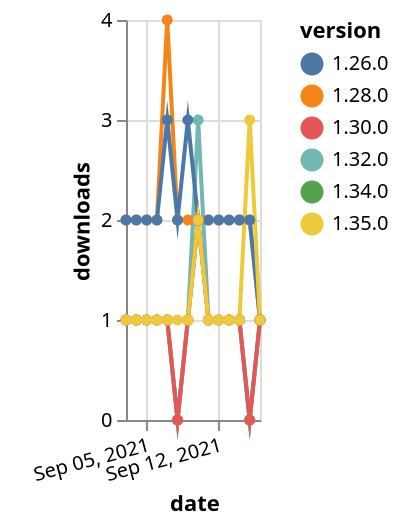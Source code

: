 {"$schema": "https://vega.github.io/schema/vega-lite/v5.json", "description": "A simple bar chart with embedded data.", "data": {"values": [{"date": "2021-09-03", "total": 189, "delta": 1, "version": "1.34.0"}, {"date": "2021-09-04", "total": 190, "delta": 1, "version": "1.34.0"}, {"date": "2021-09-05", "total": 191, "delta": 1, "version": "1.34.0"}, {"date": "2021-09-06", "total": 192, "delta": 1, "version": "1.34.0"}, {"date": "2021-09-07", "total": 193, "delta": 1, "version": "1.34.0"}, {"date": "2021-09-08", "total": 193, "delta": 0, "version": "1.34.0"}, {"date": "2021-09-09", "total": 194, "delta": 1, "version": "1.34.0"}, {"date": "2021-09-10", "total": 196, "delta": 2, "version": "1.34.0"}, {"date": "2021-09-11", "total": 197, "delta": 1, "version": "1.34.0"}, {"date": "2021-09-12", "total": 198, "delta": 1, "version": "1.34.0"}, {"date": "2021-09-13", "total": 199, "delta": 1, "version": "1.34.0"}, {"date": "2021-09-14", "total": 200, "delta": 1, "version": "1.34.0"}, {"date": "2021-09-15", "total": 200, "delta": 0, "version": "1.34.0"}, {"date": "2021-09-16", "total": 201, "delta": 1, "version": "1.34.0"}, {"date": "2021-09-03", "total": 203, "delta": 1, "version": "1.32.0"}, {"date": "2021-09-04", "total": 204, "delta": 1, "version": "1.32.0"}, {"date": "2021-09-05", "total": 205, "delta": 1, "version": "1.32.0"}, {"date": "2021-09-06", "total": 206, "delta": 1, "version": "1.32.0"}, {"date": "2021-09-07", "total": 207, "delta": 1, "version": "1.32.0"}, {"date": "2021-09-08", "total": 207, "delta": 0, "version": "1.32.0"}, {"date": "2021-09-09", "total": 208, "delta": 1, "version": "1.32.0"}, {"date": "2021-09-10", "total": 211, "delta": 3, "version": "1.32.0"}, {"date": "2021-09-11", "total": 212, "delta": 1, "version": "1.32.0"}, {"date": "2021-09-12", "total": 213, "delta": 1, "version": "1.32.0"}, {"date": "2021-09-13", "total": 214, "delta": 1, "version": "1.32.0"}, {"date": "2021-09-14", "total": 215, "delta": 1, "version": "1.32.0"}, {"date": "2021-09-15", "total": 215, "delta": 0, "version": "1.32.0"}, {"date": "2021-09-16", "total": 216, "delta": 1, "version": "1.32.0"}, {"date": "2021-09-03", "total": 2436, "delta": 2, "version": "1.28.0"}, {"date": "2021-09-04", "total": 2438, "delta": 2, "version": "1.28.0"}, {"date": "2021-09-05", "total": 2440, "delta": 2, "version": "1.28.0"}, {"date": "2021-09-06", "total": 2442, "delta": 2, "version": "1.28.0"}, {"date": "2021-09-07", "total": 2446, "delta": 4, "version": "1.28.0"}, {"date": "2021-09-08", "total": 2448, "delta": 2, "version": "1.28.0"}, {"date": "2021-09-09", "total": 2450, "delta": 2, "version": "1.28.0"}, {"date": "2021-09-10", "total": 2452, "delta": 2, "version": "1.28.0"}, {"date": "2021-09-11", "total": 2454, "delta": 2, "version": "1.28.0"}, {"date": "2021-09-12", "total": 2456, "delta": 2, "version": "1.28.0"}, {"date": "2021-09-13", "total": 2458, "delta": 2, "version": "1.28.0"}, {"date": "2021-09-14", "total": 2460, "delta": 2, "version": "1.28.0"}, {"date": "2021-09-15", "total": 2462, "delta": 2, "version": "1.28.0"}, {"date": "2021-09-16", "total": 2463, "delta": 1, "version": "1.28.0"}, {"date": "2021-09-03", "total": 2380, "delta": 2, "version": "1.26.0"}, {"date": "2021-09-04", "total": 2382, "delta": 2, "version": "1.26.0"}, {"date": "2021-09-05", "total": 2384, "delta": 2, "version": "1.26.0"}, {"date": "2021-09-06", "total": 2386, "delta": 2, "version": "1.26.0"}, {"date": "2021-09-07", "total": 2389, "delta": 3, "version": "1.26.0"}, {"date": "2021-09-08", "total": 2391, "delta": 2, "version": "1.26.0"}, {"date": "2021-09-09", "total": 2394, "delta": 3, "version": "1.26.0"}, {"date": "2021-09-10", "total": 2396, "delta": 2, "version": "1.26.0"}, {"date": "2021-09-11", "total": 2398, "delta": 2, "version": "1.26.0"}, {"date": "2021-09-12", "total": 2400, "delta": 2, "version": "1.26.0"}, {"date": "2021-09-13", "total": 2402, "delta": 2, "version": "1.26.0"}, {"date": "2021-09-14", "total": 2404, "delta": 2, "version": "1.26.0"}, {"date": "2021-09-15", "total": 2406, "delta": 2, "version": "1.26.0"}, {"date": "2021-09-16", "total": 2407, "delta": 1, "version": "1.26.0"}, {"date": "2021-09-03", "total": 255, "delta": 1, "version": "1.30.0"}, {"date": "2021-09-04", "total": 256, "delta": 1, "version": "1.30.0"}, {"date": "2021-09-05", "total": 257, "delta": 1, "version": "1.30.0"}, {"date": "2021-09-06", "total": 258, "delta": 1, "version": "1.30.0"}, {"date": "2021-09-07", "total": 259, "delta": 1, "version": "1.30.0"}, {"date": "2021-09-08", "total": 259, "delta": 0, "version": "1.30.0"}, {"date": "2021-09-09", "total": 260, "delta": 1, "version": "1.30.0"}, {"date": "2021-09-10", "total": 262, "delta": 2, "version": "1.30.0"}, {"date": "2021-09-11", "total": 263, "delta": 1, "version": "1.30.0"}, {"date": "2021-09-12", "total": 264, "delta": 1, "version": "1.30.0"}, {"date": "2021-09-13", "total": 265, "delta": 1, "version": "1.30.0"}, {"date": "2021-09-14", "total": 266, "delta": 1, "version": "1.30.0"}, {"date": "2021-09-15", "total": 266, "delta": 0, "version": "1.30.0"}, {"date": "2021-09-16", "total": 267, "delta": 1, "version": "1.30.0"}, {"date": "2021-09-03", "total": 164, "delta": 1, "version": "1.35.0"}, {"date": "2021-09-04", "total": 165, "delta": 1, "version": "1.35.0"}, {"date": "2021-09-05", "total": 166, "delta": 1, "version": "1.35.0"}, {"date": "2021-09-06", "total": 167, "delta": 1, "version": "1.35.0"}, {"date": "2021-09-07", "total": 168, "delta": 1, "version": "1.35.0"}, {"date": "2021-09-08", "total": 169, "delta": 1, "version": "1.35.0"}, {"date": "2021-09-09", "total": 170, "delta": 1, "version": "1.35.0"}, {"date": "2021-09-10", "total": 172, "delta": 2, "version": "1.35.0"}, {"date": "2021-09-11", "total": 173, "delta": 1, "version": "1.35.0"}, {"date": "2021-09-12", "total": 174, "delta": 1, "version": "1.35.0"}, {"date": "2021-09-13", "total": 175, "delta": 1, "version": "1.35.0"}, {"date": "2021-09-14", "total": 176, "delta": 1, "version": "1.35.0"}, {"date": "2021-09-15", "total": 179, "delta": 3, "version": "1.35.0"}, {"date": "2021-09-16", "total": 180, "delta": 1, "version": "1.35.0"}]}, "width": "container", "mark": {"type": "line", "point": {"filled": true}}, "encoding": {"x": {"field": "date", "type": "temporal", "timeUnit": "yearmonthdate", "title": "date", "axis": {"labelAngle": -15}}, "y": {"field": "delta", "type": "quantitative", "title": "downloads"}, "color": {"field": "version", "type": "nominal"}, "tooltip": {"field": "delta"}}}